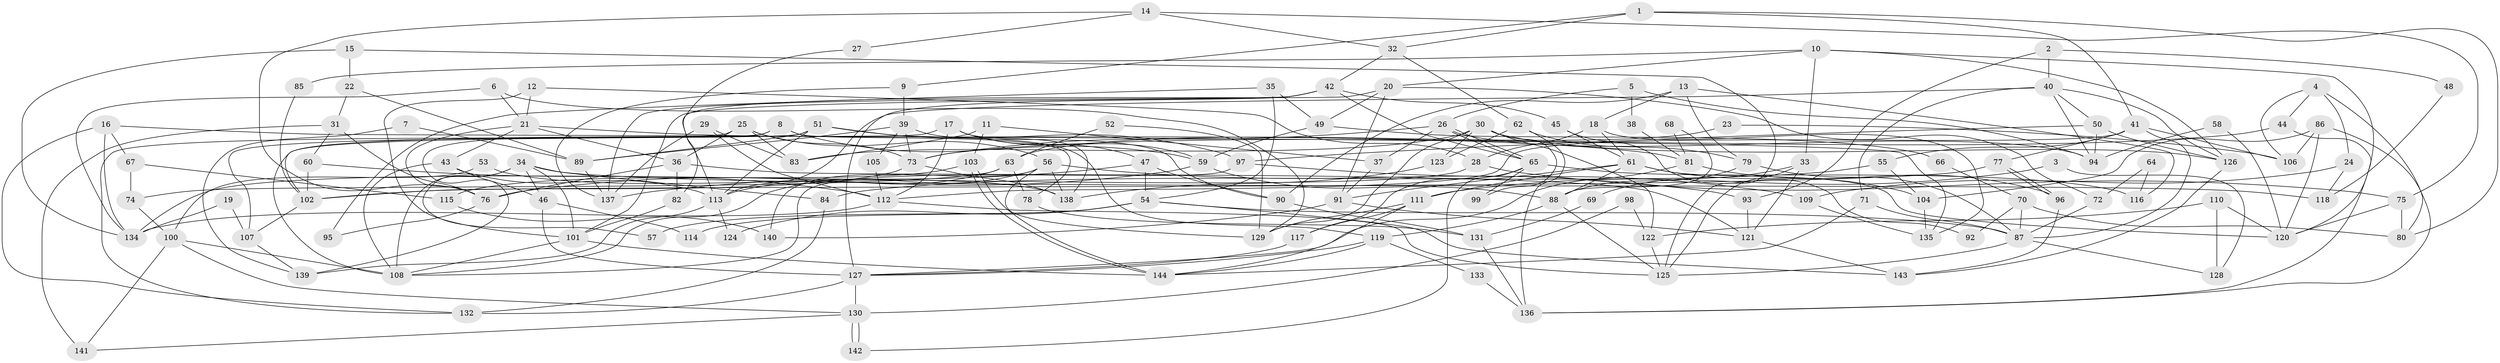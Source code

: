 // Generated by graph-tools (version 1.1) at 2025/15/03/09/25 04:15:05]
// undirected, 144 vertices, 288 edges
graph export_dot {
graph [start="1"]
  node [color=gray90,style=filled];
  1;
  2;
  3;
  4;
  5;
  6;
  7;
  8;
  9;
  10;
  11;
  12;
  13;
  14;
  15;
  16;
  17;
  18;
  19;
  20;
  21;
  22;
  23;
  24;
  25;
  26;
  27;
  28;
  29;
  30;
  31;
  32;
  33;
  34;
  35;
  36;
  37;
  38;
  39;
  40;
  41;
  42;
  43;
  44;
  45;
  46;
  47;
  48;
  49;
  50;
  51;
  52;
  53;
  54;
  55;
  56;
  57;
  58;
  59;
  60;
  61;
  62;
  63;
  64;
  65;
  66;
  67;
  68;
  69;
  70;
  71;
  72;
  73;
  74;
  75;
  76;
  77;
  78;
  79;
  80;
  81;
  82;
  83;
  84;
  85;
  86;
  87;
  88;
  89;
  90;
  91;
  92;
  93;
  94;
  95;
  96;
  97;
  98;
  99;
  100;
  101;
  102;
  103;
  104;
  105;
  106;
  107;
  108;
  109;
  110;
  111;
  112;
  113;
  114;
  115;
  116;
  117;
  118;
  119;
  120;
  121;
  122;
  123;
  124;
  125;
  126;
  127;
  128;
  129;
  130;
  131;
  132;
  133;
  134;
  135;
  136;
  137;
  138;
  139;
  140;
  141;
  142;
  143;
  144;
  1 -- 41;
  1 -- 9;
  1 -- 32;
  1 -- 80;
  2 -- 93;
  2 -- 40;
  2 -- 48;
  3 -- 111;
  3 -- 128;
  4 -- 80;
  4 -- 44;
  4 -- 24;
  4 -- 106;
  5 -- 26;
  5 -- 94;
  5 -- 38;
  6 -- 21;
  6 -- 134;
  6 -- 129;
  7 -- 139;
  7 -- 89;
  8 -- 59;
  8 -- 132;
  8 -- 78;
  8 -- 139;
  9 -- 39;
  9 -- 137;
  10 -- 120;
  10 -- 126;
  10 -- 20;
  10 -- 33;
  10 -- 85;
  11 -- 37;
  11 -- 83;
  11 -- 103;
  12 -- 21;
  12 -- 101;
  12 -- 28;
  13 -- 18;
  13 -- 90;
  13 -- 79;
  13 -- 116;
  14 -- 76;
  14 -- 32;
  14 -- 27;
  14 -- 75;
  15 -- 22;
  15 -- 125;
  15 -- 134;
  16 -- 134;
  16 -- 132;
  16 -- 67;
  16 -- 135;
  17 -- 112;
  17 -- 59;
  17 -- 47;
  17 -- 108;
  17 -- 138;
  18 -- 28;
  18 -- 61;
  18 -- 135;
  19 -- 107;
  19 -- 134;
  20 -- 91;
  20 -- 49;
  20 -- 72;
  20 -- 82;
  21 -- 43;
  21 -- 36;
  21 -- 76;
  21 -- 81;
  22 -- 31;
  22 -- 89;
  23 -- 63;
  23 -- 106;
  24 -- 109;
  24 -- 118;
  25 -- 36;
  25 -- 56;
  25 -- 73;
  25 -- 83;
  25 -- 107;
  26 -- 73;
  26 -- 65;
  26 -- 65;
  26 -- 37;
  26 -- 94;
  27 -- 113;
  28 -- 134;
  28 -- 75;
  29 -- 83;
  29 -- 112;
  29 -- 137;
  30 -- 123;
  30 -- 129;
  30 -- 83;
  30 -- 99;
  30 -- 122;
  30 -- 126;
  31 -- 141;
  31 -- 76;
  31 -- 60;
  32 -- 42;
  32 -- 62;
  33 -- 125;
  33 -- 69;
  33 -- 121;
  34 -- 101;
  34 -- 108;
  34 -- 46;
  34 -- 57;
  34 -- 84;
  34 -- 118;
  35 -- 54;
  35 -- 49;
  35 -- 95;
  36 -- 121;
  36 -- 82;
  36 -- 76;
  37 -- 91;
  38 -- 81;
  39 -- 73;
  39 -- 89;
  39 -- 90;
  39 -- 105;
  40 -- 126;
  40 -- 113;
  40 -- 50;
  40 -- 71;
  40 -- 94;
  41 -- 77;
  41 -- 106;
  41 -- 55;
  41 -- 87;
  41 -- 112;
  42 -- 137;
  42 -- 65;
  42 -- 45;
  42 -- 101;
  42 -- 127;
  43 -- 46;
  43 -- 108;
  43 -- 113;
  44 -- 73;
  44 -- 136;
  45 -- 61;
  45 -- 92;
  46 -- 127;
  46 -- 114;
  47 -- 54;
  47 -- 90;
  47 -- 137;
  48 -- 118;
  49 -- 59;
  49 -- 66;
  50 -- 94;
  50 -- 97;
  50 -- 126;
  51 -- 119;
  51 -- 97;
  51 -- 89;
  51 -- 102;
  51 -- 113;
  52 -- 129;
  52 -- 63;
  53 -- 138;
  53 -- 100;
  54 -- 87;
  54 -- 143;
  54 -- 57;
  54 -- 114;
  54 -- 124;
  55 -- 104;
  55 -- 84;
  56 -- 129;
  56 -- 138;
  56 -- 93;
  56 -- 108;
  56 -- 140;
  58 -- 94;
  58 -- 120;
  59 -- 88;
  59 -- 76;
  60 -- 102;
  60 -- 112;
  61 -- 91;
  61 -- 88;
  61 -- 104;
  61 -- 111;
  61 -- 120;
  62 -- 79;
  62 -- 123;
  62 -- 136;
  63 -- 113;
  63 -- 78;
  63 -- 74;
  64 -- 72;
  64 -- 116;
  65 -- 117;
  65 -- 99;
  65 -- 116;
  65 -- 142;
  66 -- 70;
  67 -- 74;
  67 -- 115;
  68 -- 81;
  68 -- 88;
  69 -- 131;
  70 -- 80;
  70 -- 87;
  70 -- 92;
  71 -- 144;
  71 -- 87;
  72 -- 87;
  73 -- 102;
  73 -- 138;
  74 -- 100;
  75 -- 80;
  75 -- 120;
  76 -- 95;
  77 -- 96;
  77 -- 96;
  77 -- 102;
  78 -- 131;
  79 -- 87;
  79 -- 88;
  81 -- 127;
  81 -- 96;
  82 -- 101;
  84 -- 132;
  85 -- 102;
  86 -- 104;
  86 -- 120;
  86 -- 106;
  86 -- 136;
  87 -- 125;
  87 -- 128;
  88 -- 125;
  88 -- 119;
  89 -- 137;
  90 -- 131;
  91 -- 140;
  91 -- 121;
  93 -- 121;
  96 -- 143;
  97 -- 108;
  97 -- 109;
  98 -- 122;
  98 -- 130;
  100 -- 108;
  100 -- 130;
  100 -- 141;
  101 -- 108;
  101 -- 144;
  102 -- 107;
  103 -- 144;
  103 -- 144;
  103 -- 115;
  104 -- 135;
  105 -- 112;
  107 -- 139;
  109 -- 135;
  110 -- 122;
  110 -- 120;
  110 -- 128;
  111 -- 144;
  111 -- 117;
  111 -- 129;
  112 -- 125;
  112 -- 134;
  113 -- 124;
  113 -- 139;
  115 -- 140;
  117 -- 127;
  119 -- 144;
  119 -- 127;
  119 -- 133;
  121 -- 143;
  122 -- 125;
  123 -- 138;
  126 -- 143;
  127 -- 130;
  127 -- 132;
  130 -- 142;
  130 -- 142;
  130 -- 141;
  131 -- 136;
  133 -- 136;
}
